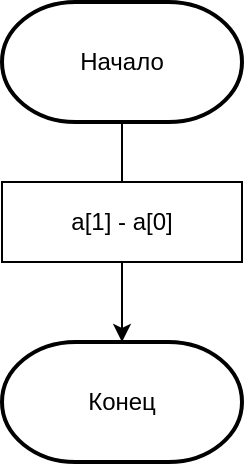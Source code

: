 <mxfile version="15.8.7" type="device"><diagram id="94xj6NZCBM9zclFDwpDk" name="Page-1"><mxGraphModel dx="1102" dy="614" grid="1" gridSize="10" guides="1" tooltips="1" connect="1" arrows="1" fold="1" page="1" pageScale="1" pageWidth="2339" pageHeight="3300" math="0" shadow="0"><root><mxCell id="0"/><mxCell id="1" parent="0"/><mxCell id="pQWKoJ2vp2439vMrR-S1-3" value="" style="edgeStyle=orthogonalEdgeStyle;rounded=0;orthogonalLoop=1;jettySize=auto;html=1;" edge="1" parent="1" source="3NZ6QY_RotJltIPyPqt7-2" target="pQWKoJ2vp2439vMrR-S1-2"><mxGeometry relative="1" as="geometry"/></mxCell><mxCell id="3NZ6QY_RotJltIPyPqt7-2" value="Начало" style="strokeWidth=2;html=1;shape=mxgraph.flowchart.terminator;whiteSpace=wrap;" parent="1" vertex="1"><mxGeometry x="480" y="40" width="120" height="60" as="geometry"/></mxCell><mxCell id="pQWKoJ2vp2439vMrR-S1-1" value="a[1] - a[0]" style="rounded=0;whiteSpace=wrap;html=1;" vertex="1" parent="1"><mxGeometry x="480" y="130" width="120" height="40" as="geometry"/></mxCell><mxCell id="pQWKoJ2vp2439vMrR-S1-2" value="Конец" style="strokeWidth=2;html=1;shape=mxgraph.flowchart.terminator;whiteSpace=wrap;" vertex="1" parent="1"><mxGeometry x="480" y="210" width="120" height="60" as="geometry"/></mxCell></root></mxGraphModel></diagram></mxfile>